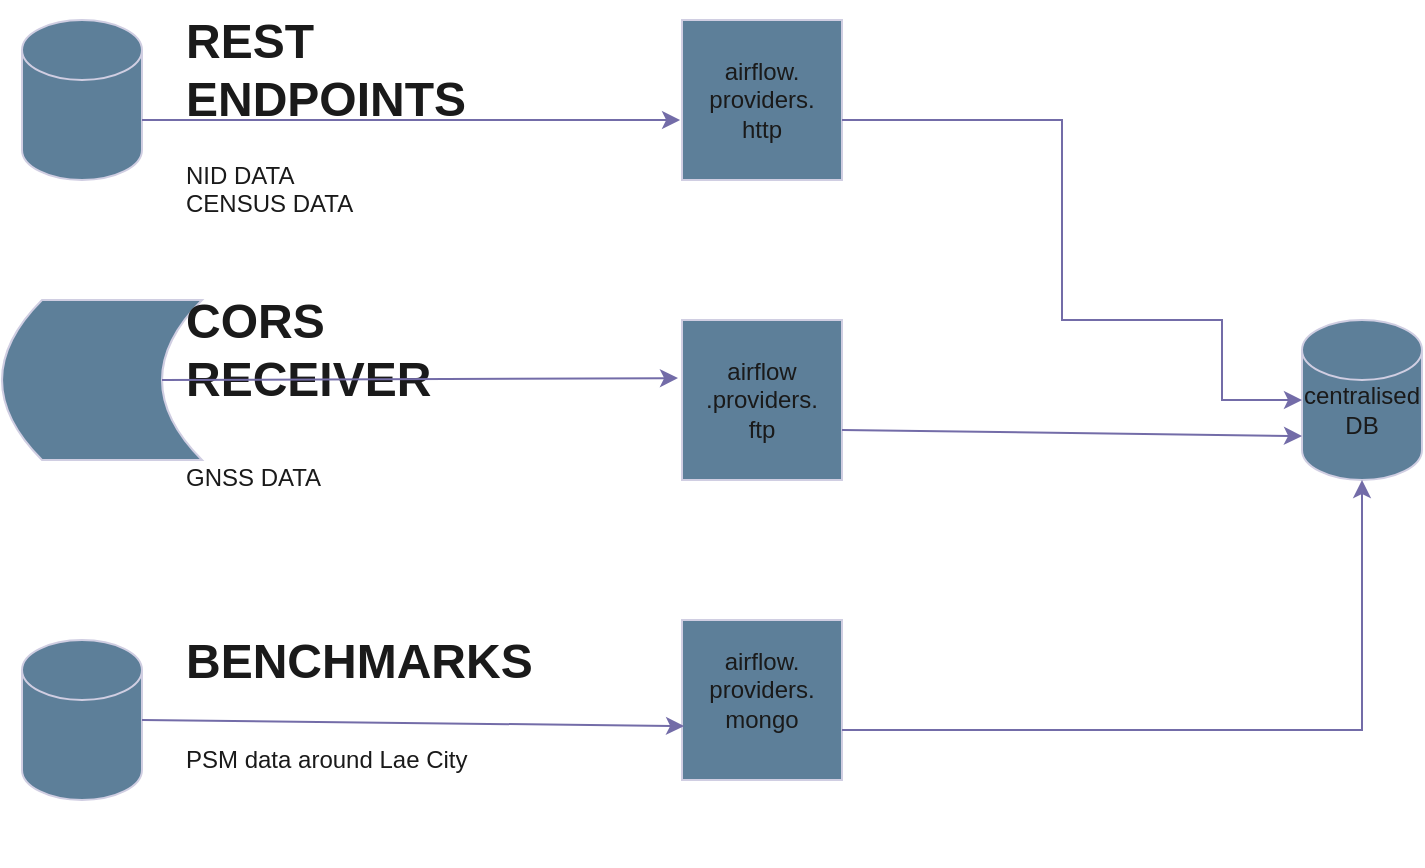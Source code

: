<mxfile version="24.0.7" type="github">
  <diagram name="Page-1" id="OvN0lvTQjg8fujcEbBTU">
    <mxGraphModel dx="1362" dy="714" grid="1" gridSize="10" guides="1" tooltips="1" connect="1" arrows="1" fold="1" page="1" pageScale="1" pageWidth="850" pageHeight="1100" math="0" shadow="0">
      <root>
        <mxCell id="0" />
        <mxCell id="1" parent="0" />
        <mxCell id="pMim5MdkgwF4zHLk7Q4V-1" value="" style="shape=cylinder3;whiteSpace=wrap;html=1;boundedLbl=1;backgroundOutline=1;size=15;labelBackgroundColor=none;fillColor=#5D7F99;strokeColor=#D0CEE2;fontColor=#1A1A1A;" vertex="1" parent="1">
          <mxGeometry x="710" y="240" width="60" height="80" as="geometry" />
        </mxCell>
        <mxCell id="pMim5MdkgwF4zHLk7Q4V-2" value="" style="whiteSpace=wrap;html=1;aspect=fixed;labelBackgroundColor=none;fillColor=#5D7F99;strokeColor=#D0CEE2;fontColor=#1A1A1A;" vertex="1" parent="1">
          <mxGeometry x="400" y="90" width="80" height="80" as="geometry" />
        </mxCell>
        <mxCell id="pMim5MdkgwF4zHLk7Q4V-3" value="" style="whiteSpace=wrap;html=1;aspect=fixed;labelBackgroundColor=none;fillColor=#5D7F99;strokeColor=#D0CEE2;fontColor=#1A1A1A;" vertex="1" parent="1">
          <mxGeometry x="400" y="240" width="80" height="80" as="geometry" />
        </mxCell>
        <mxCell id="pMim5MdkgwF4zHLk7Q4V-4" value="" style="whiteSpace=wrap;html=1;aspect=fixed;labelBackgroundColor=none;fillColor=#5D7F99;strokeColor=#D0CEE2;fontColor=#1A1A1A;" vertex="1" parent="1">
          <mxGeometry x="400" y="390" width="80" height="80" as="geometry" />
        </mxCell>
        <mxCell id="pMim5MdkgwF4zHLk7Q4V-6" value="" style="shape=cylinder3;whiteSpace=wrap;html=1;boundedLbl=1;backgroundOutline=1;size=15;labelBackgroundColor=none;fillColor=#5D7F99;strokeColor=#D0CEE2;fontColor=#1A1A1A;" vertex="1" parent="1">
          <mxGeometry x="70" y="90" width="60" height="80" as="geometry" />
        </mxCell>
        <mxCell id="pMim5MdkgwF4zHLk7Q4V-7" value="" style="shape=dataStorage;whiteSpace=wrap;html=1;fixedSize=1;labelBackgroundColor=none;fillColor=#5D7F99;strokeColor=#D0CEE2;fontColor=#1A1A1A;" vertex="1" parent="1">
          <mxGeometry x="60" y="230" width="100" height="80" as="geometry" />
        </mxCell>
        <mxCell id="pMim5MdkgwF4zHLk7Q4V-8" value="" style="shape=cylinder3;whiteSpace=wrap;html=1;boundedLbl=1;backgroundOutline=1;size=15;labelBackgroundColor=none;fillColor=#5D7F99;strokeColor=#D0CEE2;fontColor=#1A1A1A;" vertex="1" parent="1">
          <mxGeometry x="70" y="400" width="60" height="80" as="geometry" />
        </mxCell>
        <mxCell id="pMim5MdkgwF4zHLk7Q4V-10" value="&lt;h1 style=&quot;margin-top: 0px;&quot;&gt;&lt;span style=&quot;background-color: initial;&quot;&gt;REST ENDPOINTS&lt;/span&gt;&lt;/h1&gt;&lt;div&gt;NID DATA&lt;/div&gt;&lt;div&gt;CENSUS DATA&lt;/div&gt;" style="text;html=1;whiteSpace=wrap;overflow=hidden;rounded=0;labelBackgroundColor=none;fontColor=#1A1A1A;" vertex="1" parent="1">
          <mxGeometry x="150" y="80" width="180" height="120" as="geometry" />
        </mxCell>
        <mxCell id="pMim5MdkgwF4zHLk7Q4V-11" value="&lt;h1 style=&quot;margin-top: 0px;&quot;&gt;&lt;span style=&quot;background-color: initial;&quot;&gt;CORS RECEIVER&lt;/span&gt;&lt;/h1&gt;&lt;h1 style=&quot;margin-top: 0px;&quot;&gt;&lt;span style=&quot;background-color: initial; font-size: 12px; font-weight: normal;&quot;&gt;GNSS DATA&lt;/span&gt;&lt;br&gt;&lt;/h1&gt;&lt;div&gt;&lt;br&gt;&lt;/div&gt;" style="text;html=1;whiteSpace=wrap;overflow=hidden;rounded=0;labelBackgroundColor=none;fontColor=#1A1A1A;" vertex="1" parent="1">
          <mxGeometry x="150" y="220" width="180" height="120" as="geometry" />
        </mxCell>
        <mxCell id="pMim5MdkgwF4zHLk7Q4V-12" value="&lt;h1 style=&quot;margin-top: 0px;&quot;&gt;&lt;span style=&quot;background-color: initial;&quot;&gt;BENCHMARKS&lt;/span&gt;&lt;/h1&gt;&lt;h1 style=&quot;margin-top: 0px;&quot;&gt;&lt;span style=&quot;font-size: 12px; font-weight: 400;&quot;&gt;PSM data around Lae City&lt;/span&gt;&lt;/h1&gt;&lt;div&gt;&lt;br&gt;&lt;/div&gt;" style="text;html=1;whiteSpace=wrap;overflow=hidden;rounded=0;labelBackgroundColor=none;fontColor=#1A1A1A;" vertex="1" parent="1">
          <mxGeometry x="150" y="390" width="180" height="120" as="geometry" />
        </mxCell>
        <mxCell id="pMim5MdkgwF4zHLk7Q4V-14" value="airflow.&lt;div&gt;providers.&lt;/div&gt;&lt;div&gt;http&lt;/div&gt;" style="text;html=1;align=center;verticalAlign=middle;whiteSpace=wrap;rounded=0;labelBackgroundColor=none;fontColor=#1A1A1A;" vertex="1" parent="1">
          <mxGeometry x="410" y="115" width="60" height="30" as="geometry" />
        </mxCell>
        <mxCell id="pMim5MdkgwF4zHLk7Q4V-15" value="airflow&lt;div&gt;.providers.&lt;/div&gt;&lt;div&gt;ftp&lt;/div&gt;" style="text;html=1;align=center;verticalAlign=middle;whiteSpace=wrap;rounded=0;labelBackgroundColor=none;fontColor=#1A1A1A;" vertex="1" parent="1">
          <mxGeometry x="410" y="265" width="60" height="30" as="geometry" />
        </mxCell>
        <mxCell id="pMim5MdkgwF4zHLk7Q4V-16" value="airflow.&lt;div&gt;providers.&lt;/div&gt;&lt;div&gt;mongo&lt;/div&gt;" style="text;html=1;align=center;verticalAlign=middle;whiteSpace=wrap;rounded=0;labelBackgroundColor=none;fontColor=#1A1A1A;" vertex="1" parent="1">
          <mxGeometry x="410" y="410" width="60" height="30" as="geometry" />
        </mxCell>
        <mxCell id="pMim5MdkgwF4zHLk7Q4V-17" value="" style="endArrow=classic;html=1;rounded=0;entryX=0;entryY=0.5;entryDx=0;entryDy=0;entryPerimeter=0;labelBackgroundColor=none;strokeColor=#736CA8;fontColor=default;" edge="1" parent="1" target="pMim5MdkgwF4zHLk7Q4V-1">
          <mxGeometry width="50" height="50" relative="1" as="geometry">
            <mxPoint x="480" y="140" as="sourcePoint" />
            <mxPoint x="530" y="90" as="targetPoint" />
            <Array as="points">
              <mxPoint x="590" y="140" />
              <mxPoint x="590" y="240" />
              <mxPoint x="670" y="240" />
              <mxPoint x="670" y="280" />
            </Array>
          </mxGeometry>
        </mxCell>
        <mxCell id="pMim5MdkgwF4zHLk7Q4V-19" value="" style="endArrow=classic;html=1;rounded=0;entryX=0;entryY=0.913;entryDx=0;entryDy=0;entryPerimeter=0;labelBackgroundColor=none;strokeColor=#736CA8;fontColor=default;" edge="1" parent="1">
          <mxGeometry width="50" height="50" relative="1" as="geometry">
            <mxPoint x="480" y="295" as="sourcePoint" />
            <mxPoint x="710" y="298.04" as="targetPoint" />
          </mxGeometry>
        </mxCell>
        <mxCell id="pMim5MdkgwF4zHLk7Q4V-20" value="" style="endArrow=classic;html=1;rounded=0;labelBackgroundColor=none;strokeColor=#736CA8;fontColor=default;" edge="1" parent="1">
          <mxGeometry width="50" height="50" relative="1" as="geometry">
            <mxPoint x="480" y="445" as="sourcePoint" />
            <mxPoint x="740" y="320" as="targetPoint" />
            <Array as="points">
              <mxPoint x="740" y="445" />
            </Array>
          </mxGeometry>
        </mxCell>
        <mxCell id="pMim5MdkgwF4zHLk7Q4V-21" value="" style="endArrow=classic;html=1;rounded=0;entryX=0.013;entryY=0.663;entryDx=0;entryDy=0;entryPerimeter=0;labelBackgroundColor=none;strokeColor=#736CA8;fontColor=default;" edge="1" parent="1" target="pMim5MdkgwF4zHLk7Q4V-4">
          <mxGeometry width="50" height="50" relative="1" as="geometry">
            <mxPoint x="130" y="440" as="sourcePoint" />
            <mxPoint x="180" y="390" as="targetPoint" />
          </mxGeometry>
        </mxCell>
        <mxCell id="pMim5MdkgwF4zHLk7Q4V-22" value="" style="endArrow=classic;html=1;rounded=0;entryX=-0.025;entryY=0.363;entryDx=0;entryDy=0;entryPerimeter=0;labelBackgroundColor=none;strokeColor=#736CA8;fontColor=default;" edge="1" parent="1" target="pMim5MdkgwF4zHLk7Q4V-3">
          <mxGeometry width="50" height="50" relative="1" as="geometry">
            <mxPoint x="140" y="270" as="sourcePoint" />
            <mxPoint x="190" y="220" as="targetPoint" />
          </mxGeometry>
        </mxCell>
        <mxCell id="pMim5MdkgwF4zHLk7Q4V-23" value="" style="endArrow=classic;html=1;rounded=0;entryX=-0.012;entryY=0.625;entryDx=0;entryDy=0;entryPerimeter=0;labelBackgroundColor=none;strokeColor=#736CA8;fontColor=default;" edge="1" parent="1" target="pMim5MdkgwF4zHLk7Q4V-2">
          <mxGeometry width="50" height="50" relative="1" as="geometry">
            <mxPoint x="130" y="140" as="sourcePoint" />
            <mxPoint x="180" y="90" as="targetPoint" />
          </mxGeometry>
        </mxCell>
        <mxCell id="pMim5MdkgwF4zHLk7Q4V-24" value="centralised DB" style="text;html=1;align=center;verticalAlign=middle;whiteSpace=wrap;rounded=0;labelBackgroundColor=none;fontColor=#1A1A1A;" vertex="1" parent="1">
          <mxGeometry x="710" y="270" width="60" height="30" as="geometry" />
        </mxCell>
      </root>
    </mxGraphModel>
  </diagram>
</mxfile>
